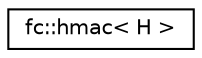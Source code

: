 digraph "Graphical Class Hierarchy"
{
  edge [fontname="Helvetica",fontsize="10",labelfontname="Helvetica",labelfontsize="10"];
  node [fontname="Helvetica",fontsize="10",shape=record];
  rankdir="LR";
  Node0 [label="fc::hmac\< H \>",height=0.2,width=0.4,color="black", fillcolor="white", style="filled",URL="$classfc_1_1hmac.html"];
}
